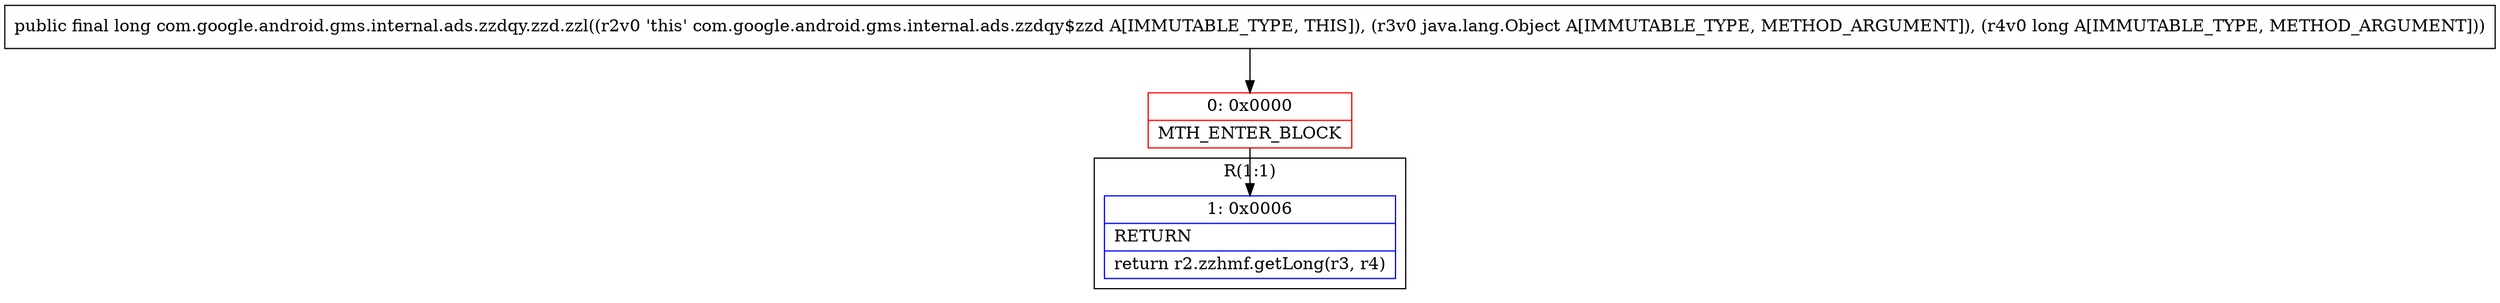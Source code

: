 digraph "CFG forcom.google.android.gms.internal.ads.zzdqy.zzd.zzl(Ljava\/lang\/Object;J)J" {
subgraph cluster_Region_1300893970 {
label = "R(1:1)";
node [shape=record,color=blue];
Node_1 [shape=record,label="{1\:\ 0x0006|RETURN\l|return r2.zzhmf.getLong(r3, r4)\l}"];
}
Node_0 [shape=record,color=red,label="{0\:\ 0x0000|MTH_ENTER_BLOCK\l}"];
MethodNode[shape=record,label="{public final long com.google.android.gms.internal.ads.zzdqy.zzd.zzl((r2v0 'this' com.google.android.gms.internal.ads.zzdqy$zzd A[IMMUTABLE_TYPE, THIS]), (r3v0 java.lang.Object A[IMMUTABLE_TYPE, METHOD_ARGUMENT]), (r4v0 long A[IMMUTABLE_TYPE, METHOD_ARGUMENT])) }"];
MethodNode -> Node_0;
Node_0 -> Node_1;
}

